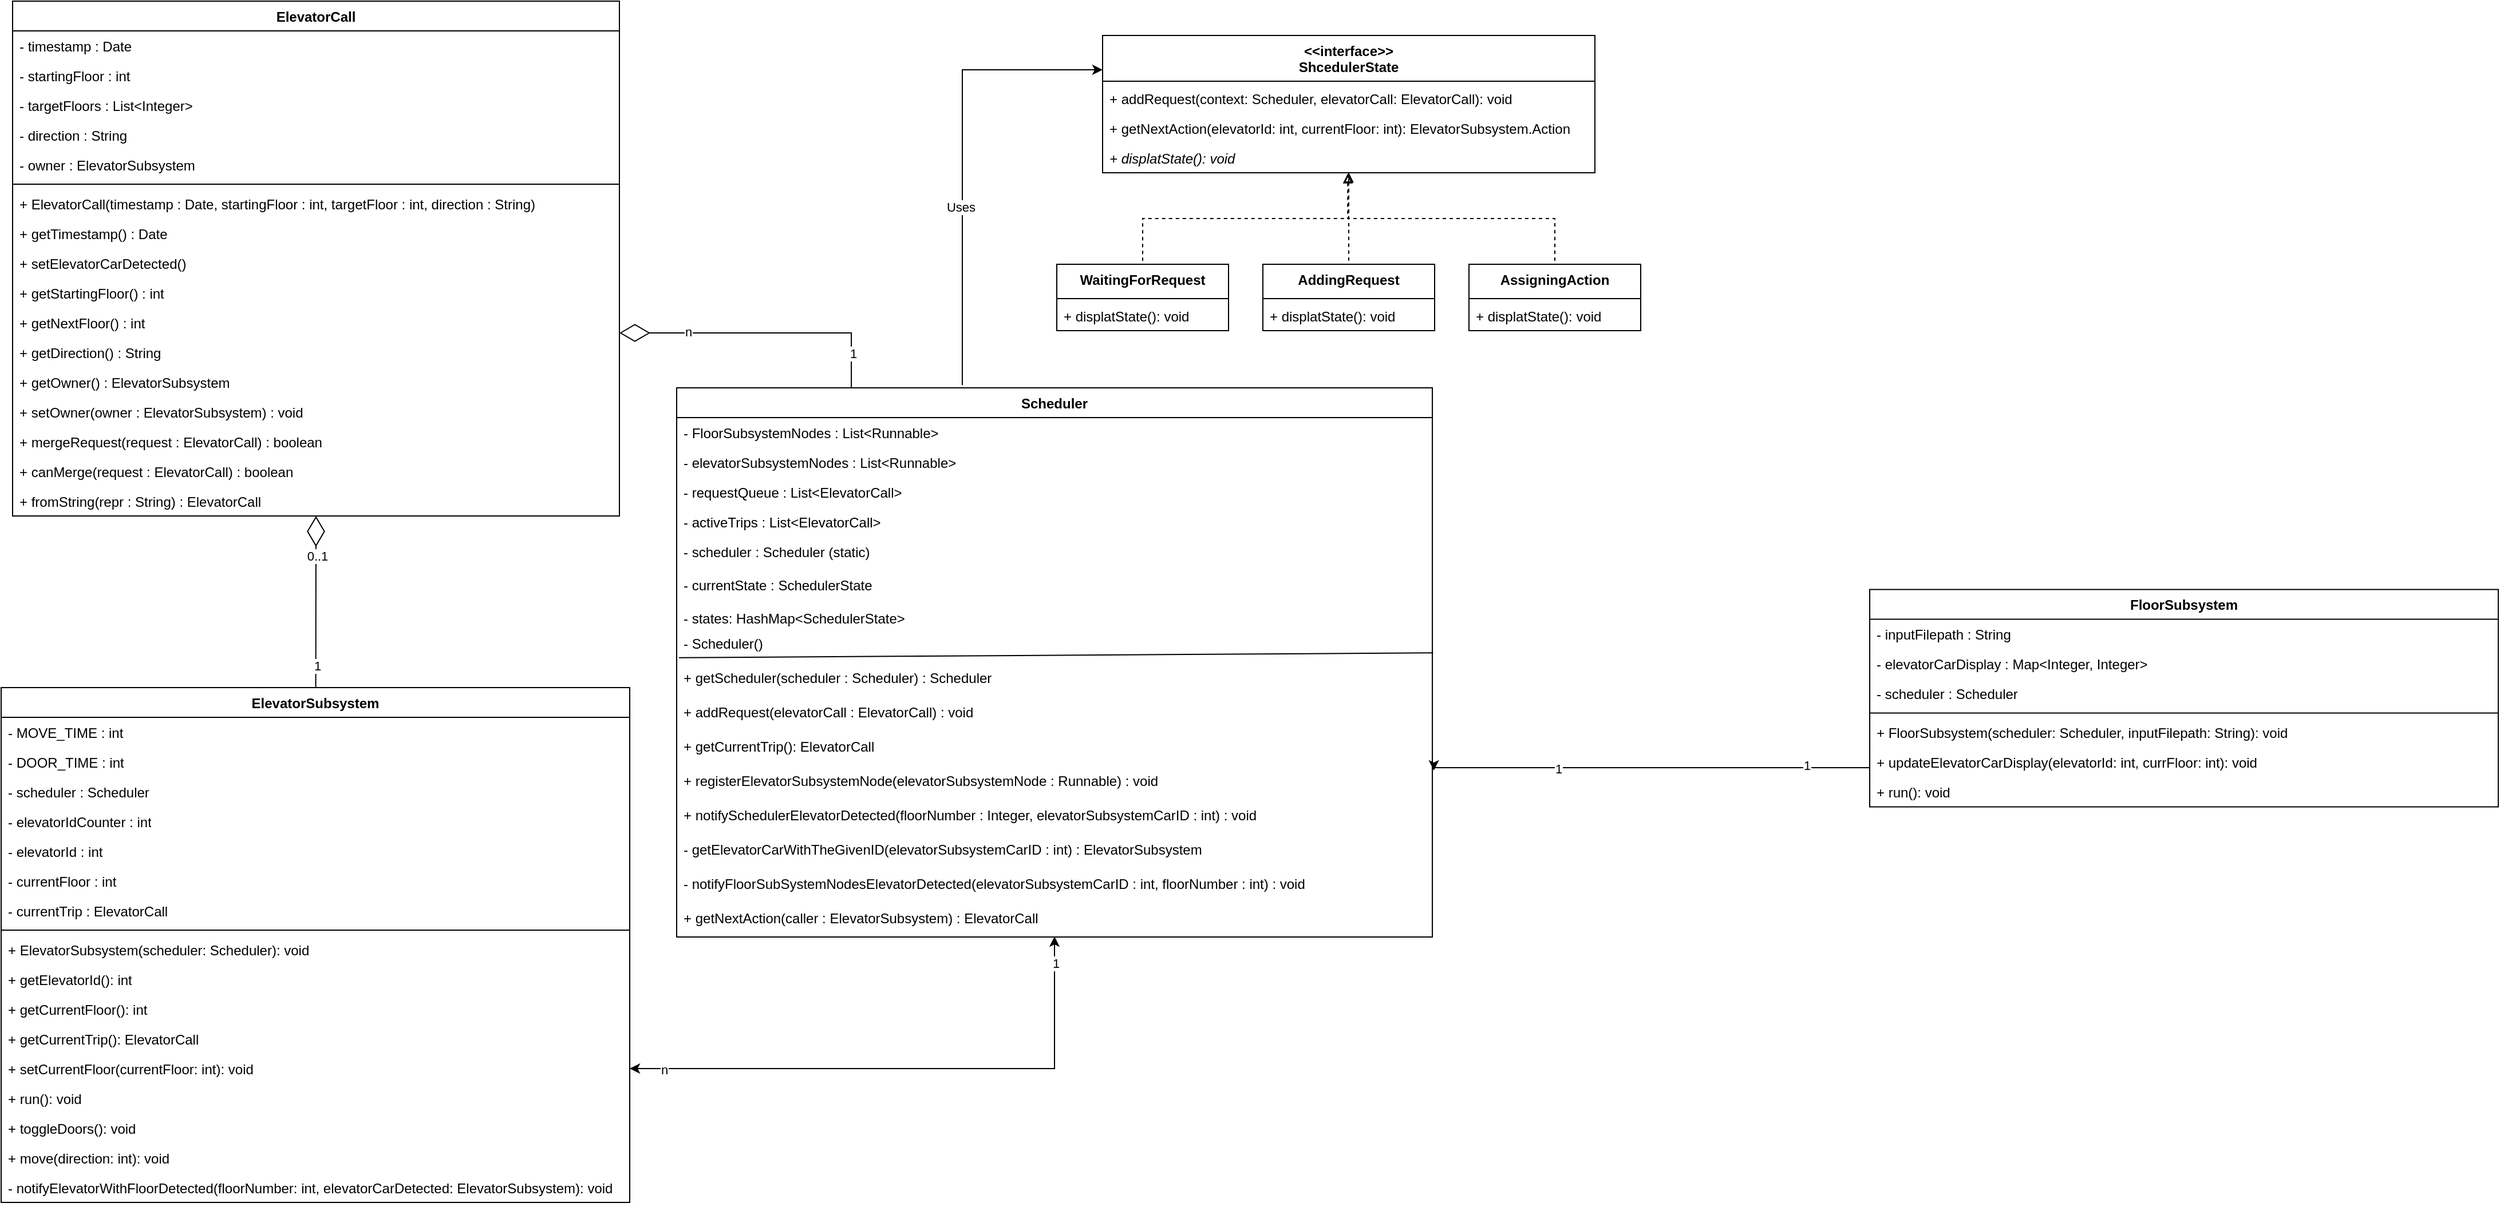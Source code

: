 <mxfile version="22.1.16" type="device">
  <diagram name="Page-1" id="f0FCy_oflD6IK6BXw7R2">
    <mxGraphModel dx="3718" dy="1672" grid="1" gridSize="10" guides="1" tooltips="1" connect="1" arrows="1" fold="1" page="1" pageScale="1" pageWidth="850" pageHeight="1100" math="0" shadow="0">
      <root>
        <mxCell id="0" />
        <mxCell id="1" parent="0" />
        <mxCell id="RPXABTPHDYD-xbvYE4U6-18" value="ElevatorCall" style="swimlane;fontStyle=1;align=center;verticalAlign=top;childLayout=stackLayout;horizontal=1;startSize=26;horizontalStack=0;resizeParent=1;resizeParentMax=0;resizeLast=0;collapsible=1;marginBottom=0;whiteSpace=wrap;html=1;" parent="1" vertex="1">
          <mxGeometry x="-690" y="20" width="530" height="450" as="geometry" />
        </mxCell>
        <mxCell id="RPXABTPHDYD-xbvYE4U6-19" value="-&amp;nbsp;timestamp : Date" style="text;strokeColor=none;fillColor=none;align=left;verticalAlign=top;spacingLeft=4;spacingRight=4;overflow=hidden;rotatable=0;points=[[0,0.5],[1,0.5]];portConstraint=eastwest;whiteSpace=wrap;html=1;" parent="RPXABTPHDYD-xbvYE4U6-18" vertex="1">
          <mxGeometry y="26" width="530" height="26" as="geometry" />
        </mxCell>
        <mxCell id="RPXABTPHDYD-xbvYE4U6-20" value="-&amp;nbsp;startingFloor : int" style="text;strokeColor=none;fillColor=none;align=left;verticalAlign=top;spacingLeft=4;spacingRight=4;overflow=hidden;rotatable=0;points=[[0,0.5],[1,0.5]];portConstraint=eastwest;whiteSpace=wrap;html=1;" parent="RPXABTPHDYD-xbvYE4U6-18" vertex="1">
          <mxGeometry y="52" width="530" height="26" as="geometry" />
        </mxCell>
        <mxCell id="RPXABTPHDYD-xbvYE4U6-21" value="-&amp;nbsp;targetFloors : List&amp;lt;Integer&amp;gt;" style="text;strokeColor=none;fillColor=none;align=left;verticalAlign=top;spacingLeft=4;spacingRight=4;overflow=hidden;rotatable=0;points=[[0,0.5],[1,0.5]];portConstraint=eastwest;whiteSpace=wrap;html=1;" parent="RPXABTPHDYD-xbvYE4U6-18" vertex="1">
          <mxGeometry y="78" width="530" height="26" as="geometry" />
        </mxCell>
        <mxCell id="RPXABTPHDYD-xbvYE4U6-22" value="-&amp;nbsp;direction : String" style="text;strokeColor=none;fillColor=none;align=left;verticalAlign=top;spacingLeft=4;spacingRight=4;overflow=hidden;rotatable=0;points=[[0,0.5],[1,0.5]];portConstraint=eastwest;whiteSpace=wrap;html=1;" parent="RPXABTPHDYD-xbvYE4U6-18" vertex="1">
          <mxGeometry y="104" width="530" height="26" as="geometry" />
        </mxCell>
        <mxCell id="RPXABTPHDYD-xbvYE4U6-27" value="-&amp;nbsp;owner : ElevatorSubsystem" style="text;strokeColor=none;fillColor=none;align=left;verticalAlign=top;spacingLeft=4;spacingRight=4;overflow=hidden;rotatable=0;points=[[0,0.5],[1,0.5]];portConstraint=eastwest;whiteSpace=wrap;html=1;" parent="RPXABTPHDYD-xbvYE4U6-18" vertex="1">
          <mxGeometry y="130" width="530" height="26" as="geometry" />
        </mxCell>
        <mxCell id="RPXABTPHDYD-xbvYE4U6-23" value="" style="line;strokeWidth=1;fillColor=none;align=left;verticalAlign=middle;spacingTop=-1;spacingLeft=3;spacingRight=3;rotatable=0;labelPosition=right;points=[];portConstraint=eastwest;strokeColor=inherit;" parent="RPXABTPHDYD-xbvYE4U6-18" vertex="1">
          <mxGeometry y="156" width="530" height="8" as="geometry" />
        </mxCell>
        <mxCell id="RPXABTPHDYD-xbvYE4U6-24" value="+&amp;nbsp;ElevatorCall(timestamp : Date, startingFloor : int, targetFloor : int, direction : String)" style="text;strokeColor=none;fillColor=none;align=left;verticalAlign=top;spacingLeft=4;spacingRight=4;overflow=hidden;rotatable=0;points=[[0,0.5],[1,0.5]];portConstraint=eastwest;whiteSpace=wrap;html=1;" parent="RPXABTPHDYD-xbvYE4U6-18" vertex="1">
          <mxGeometry y="164" width="530" height="26" as="geometry" />
        </mxCell>
        <mxCell id="RPXABTPHDYD-xbvYE4U6-25" value="+&amp;nbsp;getTimestamp() : Date" style="text;strokeColor=none;fillColor=none;align=left;verticalAlign=top;spacingLeft=4;spacingRight=4;overflow=hidden;rotatable=0;points=[[0,0.5],[1,0.5]];portConstraint=eastwest;whiteSpace=wrap;html=1;" parent="RPXABTPHDYD-xbvYE4U6-18" vertex="1">
          <mxGeometry y="190" width="530" height="26" as="geometry" />
        </mxCell>
        <mxCell id="RPXABTPHDYD-xbvYE4U6-28" value="+&amp;nbsp;setElevatorCarDetected()" style="text;strokeColor=none;fillColor=none;align=left;verticalAlign=top;spacingLeft=4;spacingRight=4;overflow=hidden;rotatable=0;points=[[0,0.5],[1,0.5]];portConstraint=eastwest;whiteSpace=wrap;html=1;" parent="RPXABTPHDYD-xbvYE4U6-18" vertex="1">
          <mxGeometry y="216" width="530" height="26" as="geometry" />
        </mxCell>
        <mxCell id="RPXABTPHDYD-xbvYE4U6-26" value="+&amp;nbsp;getStartingFloor() : int" style="text;strokeColor=none;fillColor=none;align=left;verticalAlign=top;spacingLeft=4;spacingRight=4;overflow=hidden;rotatable=0;points=[[0,0.5],[1,0.5]];portConstraint=eastwest;whiteSpace=wrap;html=1;" parent="RPXABTPHDYD-xbvYE4U6-18" vertex="1">
          <mxGeometry y="242" width="530" height="26" as="geometry" />
        </mxCell>
        <mxCell id="RPXABTPHDYD-xbvYE4U6-42" value="+&amp;nbsp;getNextFloor() : int" style="text;strokeColor=none;fillColor=none;align=left;verticalAlign=top;spacingLeft=4;spacingRight=4;overflow=hidden;rotatable=0;points=[[0,0.5],[1,0.5]];portConstraint=eastwest;whiteSpace=wrap;html=1;" parent="RPXABTPHDYD-xbvYE4U6-18" vertex="1">
          <mxGeometry y="268" width="530" height="26" as="geometry" />
        </mxCell>
        <mxCell id="RPXABTPHDYD-xbvYE4U6-43" value="+&amp;nbsp;getDirection() : String" style="text;strokeColor=none;fillColor=none;align=left;verticalAlign=top;spacingLeft=4;spacingRight=4;overflow=hidden;rotatable=0;points=[[0,0.5],[1,0.5]];portConstraint=eastwest;whiteSpace=wrap;html=1;" parent="RPXABTPHDYD-xbvYE4U6-18" vertex="1">
          <mxGeometry y="294" width="530" height="26" as="geometry" />
        </mxCell>
        <mxCell id="RPXABTPHDYD-xbvYE4U6-44" value="+&amp;nbsp;getOwner() : ElevatorSubsystem" style="text;strokeColor=none;fillColor=none;align=left;verticalAlign=top;spacingLeft=4;spacingRight=4;overflow=hidden;rotatable=0;points=[[0,0.5],[1,0.5]];portConstraint=eastwest;whiteSpace=wrap;html=1;" parent="RPXABTPHDYD-xbvYE4U6-18" vertex="1">
          <mxGeometry y="320" width="530" height="26" as="geometry" />
        </mxCell>
        <mxCell id="RPXABTPHDYD-xbvYE4U6-45" value="+&amp;nbsp;setOwner(owner : ElevatorSubsystem) : void" style="text;strokeColor=none;fillColor=none;align=left;verticalAlign=top;spacingLeft=4;spacingRight=4;overflow=hidden;rotatable=0;points=[[0,0.5],[1,0.5]];portConstraint=eastwest;whiteSpace=wrap;html=1;" parent="RPXABTPHDYD-xbvYE4U6-18" vertex="1">
          <mxGeometry y="346" width="530" height="26" as="geometry" />
        </mxCell>
        <mxCell id="RPXABTPHDYD-xbvYE4U6-46" value="+&amp;nbsp;mergeRequest(request : ElevatorCall) : boolean" style="text;strokeColor=none;fillColor=none;align=left;verticalAlign=top;spacingLeft=4;spacingRight=4;overflow=hidden;rotatable=0;points=[[0,0.5],[1,0.5]];portConstraint=eastwest;whiteSpace=wrap;html=1;" parent="RPXABTPHDYD-xbvYE4U6-18" vertex="1">
          <mxGeometry y="372" width="530" height="26" as="geometry" />
        </mxCell>
        <mxCell id="RPXABTPHDYD-xbvYE4U6-47" value="+&amp;nbsp;canMerge(request : ElevatorCall) : boolean" style="text;strokeColor=none;fillColor=none;align=left;verticalAlign=top;spacingLeft=4;spacingRight=4;overflow=hidden;rotatable=0;points=[[0,0.5],[1,0.5]];portConstraint=eastwest;whiteSpace=wrap;html=1;" parent="RPXABTPHDYD-xbvYE4U6-18" vertex="1">
          <mxGeometry y="398" width="530" height="26" as="geometry" />
        </mxCell>
        <mxCell id="RPXABTPHDYD-xbvYE4U6-29" value="+&amp;nbsp;fromString(repr : String) : ElevatorCall" style="text;strokeColor=none;fillColor=none;align=left;verticalAlign=top;spacingLeft=4;spacingRight=4;overflow=hidden;rotatable=0;points=[[0,0.5],[1,0.5]];portConstraint=eastwest;whiteSpace=wrap;html=1;" parent="RPXABTPHDYD-xbvYE4U6-18" vertex="1">
          <mxGeometry y="424" width="530" height="26" as="geometry" />
        </mxCell>
        <mxCell id="RPXABTPHDYD-xbvYE4U6-74" value="FloorSubsystem" style="swimlane;fontStyle=1;align=center;verticalAlign=top;childLayout=stackLayout;horizontal=1;startSize=26;horizontalStack=0;resizeParent=1;resizeParentMax=0;resizeLast=0;collapsible=1;marginBottom=0;whiteSpace=wrap;html=1;" parent="1" vertex="1">
          <mxGeometry x="932" y="534.23" width="549" height="190" as="geometry" />
        </mxCell>
        <mxCell id="RPXABTPHDYD-xbvYE4U6-75" value="- inputFilepath : String" style="text;strokeColor=none;fillColor=none;align=left;verticalAlign=top;spacingLeft=4;spacingRight=4;overflow=hidden;rotatable=0;points=[[0,0.5],[1,0.5]];portConstraint=eastwest;whiteSpace=wrap;html=1;" parent="RPXABTPHDYD-xbvYE4U6-74" vertex="1">
          <mxGeometry y="26" width="549" height="26" as="geometry" />
        </mxCell>
        <mxCell id="RPXABTPHDYD-xbvYE4U6-76" value="- elevatorCarDisplay : Map&amp;lt;Integer, Integer&amp;gt;&lt;br&gt;" style="text;strokeColor=none;fillColor=none;align=left;verticalAlign=top;spacingLeft=4;spacingRight=4;overflow=hidden;rotatable=0;points=[[0,0.5],[1,0.5]];portConstraint=eastwest;whiteSpace=wrap;html=1;" parent="RPXABTPHDYD-xbvYE4U6-74" vertex="1">
          <mxGeometry y="52" width="549" height="26" as="geometry" />
        </mxCell>
        <mxCell id="RPXABTPHDYD-xbvYE4U6-77" value="-&amp;nbsp;scheduler : Scheduler" style="text;strokeColor=none;fillColor=none;align=left;verticalAlign=top;spacingLeft=4;spacingRight=4;overflow=hidden;rotatable=0;points=[[0,0.5],[1,0.5]];portConstraint=eastwest;whiteSpace=wrap;html=1;" parent="RPXABTPHDYD-xbvYE4U6-74" vertex="1">
          <mxGeometry y="78" width="549" height="26" as="geometry" />
        </mxCell>
        <mxCell id="RPXABTPHDYD-xbvYE4U6-82" value="" style="line;strokeWidth=1;fillColor=none;align=left;verticalAlign=middle;spacingTop=-1;spacingLeft=3;spacingRight=3;rotatable=0;labelPosition=right;points=[];portConstraint=eastwest;strokeColor=inherit;" parent="RPXABTPHDYD-xbvYE4U6-74" vertex="1">
          <mxGeometry y="104" width="549" height="8" as="geometry" />
        </mxCell>
        <mxCell id="RPXABTPHDYD-xbvYE4U6-83" value="&lt;div&gt;+ FloorSubsystem(scheduler: Scheduler, inputFilepath: String): void&lt;/div&gt;&lt;div&gt;&lt;br&gt;&lt;/div&gt;" style="text;strokeColor=none;fillColor=none;align=left;verticalAlign=top;spacingLeft=4;spacingRight=4;overflow=hidden;rotatable=0;points=[[0,0.5],[1,0.5]];portConstraint=eastwest;whiteSpace=wrap;html=1;" parent="RPXABTPHDYD-xbvYE4U6-74" vertex="1">
          <mxGeometry y="112" width="549" height="26" as="geometry" />
        </mxCell>
        <mxCell id="RPXABTPHDYD-xbvYE4U6-84" value="+ updateElevatorCarDisplay(elevatorId: int, currFloor: int): void" style="text;strokeColor=none;fillColor=none;align=left;verticalAlign=top;spacingLeft=4;spacingRight=4;overflow=hidden;rotatable=0;points=[[0,0.5],[1,0.5]];portConstraint=eastwest;whiteSpace=wrap;html=1;" parent="RPXABTPHDYD-xbvYE4U6-74" vertex="1">
          <mxGeometry y="138" width="549" height="26" as="geometry" />
        </mxCell>
        <mxCell id="RPXABTPHDYD-xbvYE4U6-88" value="+ run(): void" style="text;strokeColor=none;fillColor=none;align=left;verticalAlign=top;spacingLeft=4;spacingRight=4;overflow=hidden;rotatable=0;points=[[0,0.5],[1,0.5]];portConstraint=eastwest;whiteSpace=wrap;html=1;" parent="RPXABTPHDYD-xbvYE4U6-74" vertex="1">
          <mxGeometry y="164" width="549" height="26" as="geometry" />
        </mxCell>
        <mxCell id="RPXABTPHDYD-xbvYE4U6-132" value="" style="endArrow=classic;startArrow=classic;html=1;rounded=0;exitX=1;exitY=0.5;exitDx=0;exitDy=0;edgeStyle=elbowEdgeStyle;entryX=0.499;entryY=1.055;entryDx=0;entryDy=0;entryPerimeter=0;" parent="1" target="pljS_0pMEZ1_xS8Ss-Gu-40" edge="1">
          <mxGeometry width="50" height="50" relative="1" as="geometry">
            <mxPoint x="-151" y="953" as="sourcePoint" />
            <mxPoint x="220.0" y="758.0" as="targetPoint" />
            <Array as="points">
              <mxPoint x="220" y="830" />
            </Array>
          </mxGeometry>
        </mxCell>
        <mxCell id="RPXABTPHDYD-xbvYE4U6-133" value="1" style="edgeLabel;html=1;align=center;verticalAlign=middle;resizable=0;points=[];" parent="RPXABTPHDYD-xbvYE4U6-132" vertex="1" connectable="0">
          <mxGeometry x="0.903" y="-1" relative="1" as="geometry">
            <mxPoint as="offset" />
          </mxGeometry>
        </mxCell>
        <mxCell id="RPXABTPHDYD-xbvYE4U6-134" value="n" style="edgeLabel;html=1;align=center;verticalAlign=middle;resizable=0;points=[];" parent="RPXABTPHDYD-xbvYE4U6-132" vertex="1" connectable="0">
          <mxGeometry x="-0.879" y="-2" relative="1" as="geometry">
            <mxPoint y="-1" as="offset" />
          </mxGeometry>
        </mxCell>
        <mxCell id="RPXABTPHDYD-xbvYE4U6-135" value="" style="endArrow=diamondThin;endFill=0;endSize=24;html=1;rounded=0;" parent="1" target="RPXABTPHDYD-xbvYE4U6-29" edge="1">
          <mxGeometry width="160" relative="1" as="geometry">
            <mxPoint x="-425.21" y="620" as="sourcePoint" />
            <mxPoint x="280" y="610" as="targetPoint" />
          </mxGeometry>
        </mxCell>
        <mxCell id="RPXABTPHDYD-xbvYE4U6-136" value="1" style="edgeLabel;html=1;align=center;verticalAlign=middle;resizable=0;points=[];" parent="RPXABTPHDYD-xbvYE4U6-135" vertex="1" connectable="0">
          <mxGeometry x="-0.745" y="-1" relative="1" as="geometry">
            <mxPoint as="offset" />
          </mxGeometry>
        </mxCell>
        <mxCell id="RPXABTPHDYD-xbvYE4U6-137" value="0..1" style="edgeLabel;html=1;align=center;verticalAlign=middle;resizable=0;points=[];" parent="RPXABTPHDYD-xbvYE4U6-135" vertex="1" connectable="0">
          <mxGeometry x="0.53" y="-1" relative="1" as="geometry">
            <mxPoint as="offset" />
          </mxGeometry>
        </mxCell>
        <mxCell id="RPXABTPHDYD-xbvYE4U6-138" value="" style="endArrow=classic;html=1;rounded=0;exitX=0;exitY=0.5;exitDx=0;exitDy=0;entryX=1.002;entryY=0.173;entryDx=0;entryDy=0;edgeStyle=elbowEdgeStyle;elbow=vertical;entryPerimeter=0;" parent="1" source="RPXABTPHDYD-xbvYE4U6-84" target="pljS_0pMEZ1_xS8Ss-Gu-36" edge="1">
          <mxGeometry width="50" height="50" relative="1" as="geometry">
            <mxPoint x="211" y="251" as="sourcePoint" />
            <mxPoint x="353.42" y="760.756" as="targetPoint" />
            <Array as="points">
              <mxPoint x="740" y="690" />
            </Array>
          </mxGeometry>
        </mxCell>
        <mxCell id="RPXABTPHDYD-xbvYE4U6-139" value="1" style="edgeLabel;html=1;align=center;verticalAlign=middle;resizable=0;points=[];" parent="RPXABTPHDYD-xbvYE4U6-138" vertex="1" connectable="0">
          <mxGeometry x="-0.688" y="-2" relative="1" as="geometry">
            <mxPoint as="offset" />
          </mxGeometry>
        </mxCell>
        <mxCell id="RPXABTPHDYD-xbvYE4U6-140" value="1" style="edgeLabel;html=1;align=center;verticalAlign=middle;resizable=0;points=[];" parent="RPXABTPHDYD-xbvYE4U6-138" vertex="1" connectable="0">
          <mxGeometry x="0.427" y="1" relative="1" as="geometry">
            <mxPoint as="offset" />
          </mxGeometry>
        </mxCell>
        <mxCell id="RPXABTPHDYD-xbvYE4U6-147" value="" style="endArrow=diamondThin;endFill=0;endSize=24;html=1;rounded=0;exitX=0.216;exitY=0;exitDx=0;exitDy=0;exitPerimeter=0;edgeStyle=elbowEdgeStyle;elbow=vertical;" parent="1" edge="1">
          <mxGeometry width="160" relative="1" as="geometry">
            <mxPoint x="42.56" y="360.0" as="sourcePoint" />
            <mxPoint x="-160" y="310" as="targetPoint" />
            <Array as="points">
              <mxPoint x="-70" y="310" />
            </Array>
          </mxGeometry>
        </mxCell>
        <mxCell id="RPXABTPHDYD-xbvYE4U6-148" value="1" style="edgeLabel;html=1;align=center;verticalAlign=middle;resizable=0;points=[];" parent="RPXABTPHDYD-xbvYE4U6-147" vertex="1" connectable="0">
          <mxGeometry x="-0.745" y="-1" relative="1" as="geometry">
            <mxPoint as="offset" />
          </mxGeometry>
        </mxCell>
        <mxCell id="RPXABTPHDYD-xbvYE4U6-149" value="n" style="edgeLabel;html=1;align=center;verticalAlign=middle;resizable=0;points=[];" parent="RPXABTPHDYD-xbvYE4U6-147" vertex="1" connectable="0">
          <mxGeometry x="0.53" y="-1" relative="1" as="geometry">
            <mxPoint as="offset" />
          </mxGeometry>
        </mxCell>
        <mxCell id="pljS_0pMEZ1_xS8Ss-Gu-21" style="edgeStyle=orthogonalEdgeStyle;rounded=0;orthogonalLoop=1;jettySize=auto;html=1;entryX=0.5;entryY=0;entryDx=0;entryDy=0;dashed=1;startArrow=block;startFill=0;endArrow=none;endFill=0;" edge="1" parent="1" source="pljS_0pMEZ1_xS8Ss-Gu-1" target="pljS_0pMEZ1_xS8Ss-Gu-9">
          <mxGeometry relative="1" as="geometry" />
        </mxCell>
        <mxCell id="pljS_0pMEZ1_xS8Ss-Gu-1" value="&amp;lt;&amp;lt;interface&amp;gt;&amp;gt;&lt;br&gt;ShcedulerState&lt;br&gt;&lt;br&gt;" style="swimlane;fontStyle=1;align=center;verticalAlign=top;childLayout=stackLayout;horizontal=1;startSize=40;horizontalStack=0;resizeParent=1;resizeParentMax=0;resizeLast=0;collapsible=1;marginBottom=0;whiteSpace=wrap;html=1;" vertex="1" parent="1">
          <mxGeometry x="262" y="50" width="430" height="120" as="geometry" />
        </mxCell>
        <mxCell id="pljS_0pMEZ1_xS8Ss-Gu-2" value="- inputFilepath : String" style="text;strokeColor=none;fillColor=none;align=left;verticalAlign=top;spacingLeft=4;spacingRight=4;overflow=hidden;rotatable=0;points=[[0,0.5],[1,0.5]];portConstraint=eastwest;whiteSpace=wrap;html=1;" vertex="1" parent="pljS_0pMEZ1_xS8Ss-Gu-1">
          <mxGeometry y="40" width="430" height="2" as="geometry" />
        </mxCell>
        <mxCell id="pljS_0pMEZ1_xS8Ss-Gu-6" value="&lt;div&gt;+ addRequest(context: Scheduler, elevatorCall: ElevatorCall): void&lt;/div&gt;&lt;div&gt;&lt;br&gt;&lt;/div&gt;" style="text;strokeColor=none;fillColor=none;align=left;verticalAlign=top;spacingLeft=4;spacingRight=4;overflow=hidden;rotatable=0;points=[[0,0.5],[1,0.5]];portConstraint=eastwest;whiteSpace=wrap;html=1;" vertex="1" parent="pljS_0pMEZ1_xS8Ss-Gu-1">
          <mxGeometry y="42" width="430" height="26" as="geometry" />
        </mxCell>
        <mxCell id="pljS_0pMEZ1_xS8Ss-Gu-7" value="+ getNextAction(elevatorId: int, currentFloor: int):&amp;nbsp;ElevatorSubsystem.Action" style="text;strokeColor=none;fillColor=none;align=left;verticalAlign=top;spacingLeft=4;spacingRight=4;overflow=hidden;rotatable=0;points=[[0,0.5],[1,0.5]];portConstraint=eastwest;whiteSpace=wrap;html=1;" vertex="1" parent="pljS_0pMEZ1_xS8Ss-Gu-1">
          <mxGeometry y="68" width="430" height="26" as="geometry" />
        </mxCell>
        <mxCell id="pljS_0pMEZ1_xS8Ss-Gu-8" value="&lt;i&gt;+ displatState(): void&lt;/i&gt;" style="text;strokeColor=none;fillColor=none;align=left;verticalAlign=top;spacingLeft=4;spacingRight=4;overflow=hidden;rotatable=0;points=[[0,0.5],[1,0.5]];portConstraint=eastwest;whiteSpace=wrap;html=1;" vertex="1" parent="pljS_0pMEZ1_xS8Ss-Gu-1">
          <mxGeometry y="94" width="430" height="26" as="geometry" />
        </mxCell>
        <mxCell id="pljS_0pMEZ1_xS8Ss-Gu-9" value="WaitingForRequest" style="swimlane;fontStyle=1;align=center;verticalAlign=top;childLayout=stackLayout;horizontal=1;startSize=30;horizontalStack=0;resizeParent=1;resizeParentMax=0;resizeLast=0;collapsible=1;marginBottom=0;whiteSpace=wrap;html=1;" vertex="1" parent="1">
          <mxGeometry x="222" y="250" width="150" height="58" as="geometry" />
        </mxCell>
        <mxCell id="pljS_0pMEZ1_xS8Ss-Gu-10" value="- inputFilepath : String" style="text;strokeColor=none;fillColor=none;align=left;verticalAlign=top;spacingLeft=4;spacingRight=4;overflow=hidden;rotatable=0;points=[[0,0.5],[1,0.5]];portConstraint=eastwest;whiteSpace=wrap;html=1;" vertex="1" parent="pljS_0pMEZ1_xS8Ss-Gu-9">
          <mxGeometry y="30" width="150" height="2" as="geometry" />
        </mxCell>
        <mxCell id="pljS_0pMEZ1_xS8Ss-Gu-13" value="+ displatState(): void" style="text;strokeColor=none;fillColor=none;align=left;verticalAlign=top;spacingLeft=4;spacingRight=4;overflow=hidden;rotatable=0;points=[[0,0.5],[1,0.5]];portConstraint=eastwest;whiteSpace=wrap;html=1;" vertex="1" parent="pljS_0pMEZ1_xS8Ss-Gu-9">
          <mxGeometry y="32" width="150" height="26" as="geometry" />
        </mxCell>
        <mxCell id="pljS_0pMEZ1_xS8Ss-Gu-14" value="AddingRequest" style="swimlane;fontStyle=1;align=center;verticalAlign=top;childLayout=stackLayout;horizontal=1;startSize=30;horizontalStack=0;resizeParent=1;resizeParentMax=0;resizeLast=0;collapsible=1;marginBottom=0;whiteSpace=wrap;html=1;" vertex="1" parent="1">
          <mxGeometry x="402" y="250" width="150" height="58" as="geometry" />
        </mxCell>
        <mxCell id="pljS_0pMEZ1_xS8Ss-Gu-15" value="- inputFilepath : String" style="text;strokeColor=none;fillColor=none;align=left;verticalAlign=top;spacingLeft=4;spacingRight=4;overflow=hidden;rotatable=0;points=[[0,0.5],[1,0.5]];portConstraint=eastwest;whiteSpace=wrap;html=1;" vertex="1" parent="pljS_0pMEZ1_xS8Ss-Gu-14">
          <mxGeometry y="30" width="150" height="2" as="geometry" />
        </mxCell>
        <mxCell id="pljS_0pMEZ1_xS8Ss-Gu-16" value="+ displatState(): void" style="text;strokeColor=none;fillColor=none;align=left;verticalAlign=top;spacingLeft=4;spacingRight=4;overflow=hidden;rotatable=0;points=[[0,0.5],[1,0.5]];portConstraint=eastwest;whiteSpace=wrap;html=1;" vertex="1" parent="pljS_0pMEZ1_xS8Ss-Gu-14">
          <mxGeometry y="32" width="150" height="26" as="geometry" />
        </mxCell>
        <mxCell id="pljS_0pMEZ1_xS8Ss-Gu-17" value="AssigningAction" style="swimlane;fontStyle=1;align=center;verticalAlign=top;childLayout=stackLayout;horizontal=1;startSize=30;horizontalStack=0;resizeParent=1;resizeParentMax=0;resizeLast=0;collapsible=1;marginBottom=0;whiteSpace=wrap;html=1;" vertex="1" parent="1">
          <mxGeometry x="582" y="250" width="150" height="58" as="geometry" />
        </mxCell>
        <mxCell id="pljS_0pMEZ1_xS8Ss-Gu-18" value="- inputFilepath : String" style="text;strokeColor=none;fillColor=none;align=left;verticalAlign=top;spacingLeft=4;spacingRight=4;overflow=hidden;rotatable=0;points=[[0,0.5],[1,0.5]];portConstraint=eastwest;whiteSpace=wrap;html=1;" vertex="1" parent="pljS_0pMEZ1_xS8Ss-Gu-17">
          <mxGeometry y="30" width="150" height="2" as="geometry" />
        </mxCell>
        <mxCell id="pljS_0pMEZ1_xS8Ss-Gu-19" value="+ displatState(): void" style="text;strokeColor=none;fillColor=none;align=left;verticalAlign=top;spacingLeft=4;spacingRight=4;overflow=hidden;rotatable=0;points=[[0,0.5],[1,0.5]];portConstraint=eastwest;whiteSpace=wrap;html=1;" vertex="1" parent="pljS_0pMEZ1_xS8Ss-Gu-17">
          <mxGeometry y="32" width="150" height="26" as="geometry" />
        </mxCell>
        <mxCell id="pljS_0pMEZ1_xS8Ss-Gu-23" style="edgeStyle=orthogonalEdgeStyle;rounded=0;orthogonalLoop=1;jettySize=auto;html=1;entryX=0.5;entryY=0;entryDx=0;entryDy=0;dashed=1;startArrow=block;startFill=0;endArrow=none;endFill=0;exitX=0.498;exitY=1.029;exitDx=0;exitDy=0;exitPerimeter=0;" edge="1" parent="1" source="pljS_0pMEZ1_xS8Ss-Gu-8" target="pljS_0pMEZ1_xS8Ss-Gu-17">
          <mxGeometry relative="1" as="geometry">
            <mxPoint x="487" y="180" as="sourcePoint" />
            <mxPoint x="307" y="260" as="targetPoint" />
          </mxGeometry>
        </mxCell>
        <mxCell id="pljS_0pMEZ1_xS8Ss-Gu-24" style="edgeStyle=orthogonalEdgeStyle;rounded=0;orthogonalLoop=1;jettySize=auto;html=1;entryX=0.5;entryY=0;entryDx=0;entryDy=0;dashed=1;startArrow=block;startFill=0;endArrow=none;endFill=0;" edge="1" parent="1" target="pljS_0pMEZ1_xS8Ss-Gu-14">
          <mxGeometry relative="1" as="geometry">
            <mxPoint x="477" y="170" as="sourcePoint" />
            <mxPoint x="317" y="270" as="targetPoint" />
            <Array as="points">
              <mxPoint x="477" y="172" />
            </Array>
          </mxGeometry>
        </mxCell>
        <mxCell id="pljS_0pMEZ1_xS8Ss-Gu-41" style="edgeStyle=orthogonalEdgeStyle;rounded=0;orthogonalLoop=1;jettySize=auto;html=1;entryX=0;entryY=0.25;entryDx=0;entryDy=0;exitX=0.378;exitY=-0.005;exitDx=0;exitDy=0;exitPerimeter=0;" edge="1" parent="1" source="pljS_0pMEZ1_xS8Ss-Gu-25" target="pljS_0pMEZ1_xS8Ss-Gu-1">
          <mxGeometry relative="1" as="geometry">
            <Array as="points">
              <mxPoint x="139" y="80" />
            </Array>
          </mxGeometry>
        </mxCell>
        <mxCell id="pljS_0pMEZ1_xS8Ss-Gu-42" value="Uses" style="edgeLabel;html=1;align=center;verticalAlign=middle;resizable=0;points=[];" vertex="1" connectable="0" parent="pljS_0pMEZ1_xS8Ss-Gu-41">
          <mxGeometry x="0.341" y="2" relative="1" as="geometry">
            <mxPoint y="111" as="offset" />
          </mxGeometry>
        </mxCell>
        <mxCell id="pljS_0pMEZ1_xS8Ss-Gu-25" value="Scheduler" style="swimlane;fontStyle=1;align=center;verticalAlign=top;childLayout=stackLayout;horizontal=1;startSize=26;horizontalStack=0;resizeParent=1;resizeParentMax=0;resizeLast=0;collapsible=1;marginBottom=0;whiteSpace=wrap;html=1;" vertex="1" parent="1">
          <mxGeometry x="-110" y="358" width="660" height="480" as="geometry" />
        </mxCell>
        <mxCell id="pljS_0pMEZ1_xS8Ss-Gu-26" value="- FloorSubsystemNodes : List&amp;lt;Runnable&amp;gt;&lt;br&gt;" style="text;strokeColor=none;fillColor=none;align=left;verticalAlign=top;spacingLeft=4;spacingRight=4;overflow=hidden;rotatable=0;points=[[0,0.5],[1,0.5]];portConstraint=eastwest;whiteSpace=wrap;html=1;" vertex="1" parent="pljS_0pMEZ1_xS8Ss-Gu-25">
          <mxGeometry y="26" width="660" height="26" as="geometry" />
        </mxCell>
        <mxCell id="pljS_0pMEZ1_xS8Ss-Gu-27" value="&lt;div&gt;- elevatorSubsystemNodes : List&amp;lt;Runnable&amp;gt;&lt;/div&gt;&lt;div&gt;&lt;br&gt;&lt;/div&gt;" style="text;strokeColor=none;fillColor=none;align=left;verticalAlign=top;spacingLeft=4;spacingRight=4;overflow=hidden;rotatable=0;points=[[0,0.5],[1,0.5]];portConstraint=eastwest;whiteSpace=wrap;html=1;" vertex="1" parent="pljS_0pMEZ1_xS8Ss-Gu-25">
          <mxGeometry y="52" width="660" height="26" as="geometry" />
        </mxCell>
        <mxCell id="pljS_0pMEZ1_xS8Ss-Gu-28" value="- requestQueue : List&amp;lt;ElevatorCall&amp;gt;" style="text;strokeColor=none;fillColor=none;align=left;verticalAlign=top;spacingLeft=4;spacingRight=4;overflow=hidden;rotatable=0;points=[[0,0.5],[1,0.5]];portConstraint=eastwest;whiteSpace=wrap;html=1;" vertex="1" parent="pljS_0pMEZ1_xS8Ss-Gu-25">
          <mxGeometry y="78" width="660" height="26" as="geometry" />
        </mxCell>
        <mxCell id="pljS_0pMEZ1_xS8Ss-Gu-29" value="- activeTrips : List&amp;lt;ElevatorCall&amp;gt;" style="text;strokeColor=none;fillColor=none;align=left;verticalAlign=top;spacingLeft=4;spacingRight=4;overflow=hidden;rotatable=0;points=[[0,0.5],[1,0.5]];portConstraint=eastwest;whiteSpace=wrap;html=1;" vertex="1" parent="pljS_0pMEZ1_xS8Ss-Gu-25">
          <mxGeometry y="104" width="660" height="26" as="geometry" />
        </mxCell>
        <mxCell id="pljS_0pMEZ1_xS8Ss-Gu-30" value="- scheduler : Scheduler (static)&lt;br&gt;&lt;br&gt;- currentState : SchedulerState&lt;br&gt;&lt;br&gt;- states: HashMap&amp;lt;SchedulerState&amp;gt;&lt;br&gt;" style="text;strokeColor=none;fillColor=none;align=left;verticalAlign=top;spacingLeft=4;spacingRight=4;overflow=hidden;rotatable=0;points=[[0,0.5],[1,0.5]];portConstraint=eastwest;whiteSpace=wrap;html=1;" vertex="1" parent="pljS_0pMEZ1_xS8Ss-Gu-25">
          <mxGeometry y="130" width="660" height="350" as="geometry" />
        </mxCell>
        <mxCell id="pljS_0pMEZ1_xS8Ss-Gu-40" value="&lt;div&gt;&lt;div&gt;+ getNextAction(caller : ElevatorSubsystem) : ElevatorCall&lt;/div&gt;&lt;/div&gt;&lt;div&gt;&lt;br&gt;&lt;/div&gt;" style="text;strokeColor=none;fillColor=none;align=left;verticalAlign=top;spacingLeft=4;spacingRight=4;overflow=hidden;rotatable=0;points=[[0,0.5],[1,0.5]];portConstraint=eastwest;whiteSpace=wrap;html=1;" vertex="1" parent="1">
          <mxGeometry x="-110" y="808" width="660" height="28" as="geometry" />
        </mxCell>
        <mxCell id="pljS_0pMEZ1_xS8Ss-Gu-39" value="&lt;div&gt;&lt;div&gt;- notifyFloorSubSystemNodesElevatorDetected(elevatorSubsystemCarID : int, floorNumber : int) : void&lt;/div&gt;&lt;/div&gt;&lt;div&gt;&lt;br&gt;&lt;/div&gt;" style="text;strokeColor=none;fillColor=none;align=left;verticalAlign=top;spacingLeft=4;spacingRight=4;overflow=hidden;rotatable=0;points=[[0,0.5],[1,0.5]];portConstraint=eastwest;whiteSpace=wrap;html=1;fontStyle=0" vertex="1" parent="1">
          <mxGeometry x="-110" y="778" width="660" height="26" as="geometry" />
        </mxCell>
        <mxCell id="pljS_0pMEZ1_xS8Ss-Gu-38" value="&lt;div&gt;- getElevatorCarWithTheGivenID(elevatorSubsystemCarID : int) : ElevatorSubsystem&lt;/div&gt;&lt;div&gt;&lt;br&gt;&lt;/div&gt;" style="text;strokeColor=none;fillColor=none;align=left;verticalAlign=top;spacingLeft=4;spacingRight=4;overflow=hidden;rotatable=0;points=[[0,0.5],[1,0.5]];portConstraint=eastwest;whiteSpace=wrap;html=1;" vertex="1" parent="1">
          <mxGeometry x="-110" y="748" width="660" height="26" as="geometry" />
        </mxCell>
        <mxCell id="pljS_0pMEZ1_xS8Ss-Gu-37" value="&lt;div&gt;+ notifySchedulerElevatorDetected(floorNumber : Integer, elevatorSubsystemCarID : int) : void&lt;/div&gt;&lt;div&gt;&lt;br&gt;&lt;/div&gt;" style="text;strokeColor=none;fillColor=none;align=left;verticalAlign=top;spacingLeft=4;spacingRight=4;overflow=hidden;rotatable=0;points=[[0,0.5],[1,0.5]];portConstraint=eastwest;whiteSpace=wrap;html=1;" vertex="1" parent="1">
          <mxGeometry x="-110" y="718" width="660" height="26" as="geometry" />
        </mxCell>
        <mxCell id="pljS_0pMEZ1_xS8Ss-Gu-36" value="&lt;div&gt;&lt;div&gt;+ registerElevatorSubsystemNode(elevatorSubsystemNode : Runnable) : void&lt;/div&gt;&lt;/div&gt;&lt;div&gt;&lt;br&gt;&lt;/div&gt;" style="text;strokeColor=none;fillColor=none;align=left;verticalAlign=top;spacingLeft=4;spacingRight=4;overflow=hidden;rotatable=0;points=[[0,0.5],[1,0.5]];portConstraint=eastwest;whiteSpace=wrap;html=1;" vertex="1" parent="1">
          <mxGeometry x="-110" y="688" width="660" height="26" as="geometry" />
        </mxCell>
        <mxCell id="pljS_0pMEZ1_xS8Ss-Gu-35" value="&lt;div&gt;+ getCurrentTrip(): ElevatorCall&lt;/div&gt;&lt;div&gt;&lt;br&gt;&lt;/div&gt;" style="text;strokeColor=none;fillColor=none;align=left;verticalAlign=top;spacingLeft=4;spacingRight=4;overflow=hidden;rotatable=0;points=[[0,0.5],[1,0.5]];portConstraint=eastwest;whiteSpace=wrap;html=1;" vertex="1" parent="1">
          <mxGeometry x="-110" y="658" width="660" height="26" as="geometry" />
        </mxCell>
        <mxCell id="pljS_0pMEZ1_xS8Ss-Gu-34" value="&lt;div&gt;&lt;div&gt;+ addRequest(elevatorCall : ElevatorCall) : void&lt;/div&gt;&lt;/div&gt;&lt;div&gt;&lt;br&gt;&lt;/div&gt;" style="text;strokeColor=none;fillColor=none;align=left;verticalAlign=top;spacingLeft=4;spacingRight=4;overflow=hidden;rotatable=0;points=[[0,0.5],[1,0.5]];portConstraint=eastwest;whiteSpace=wrap;html=1;" vertex="1" parent="1">
          <mxGeometry x="-110" y="628" width="660" height="26" as="geometry" />
        </mxCell>
        <mxCell id="pljS_0pMEZ1_xS8Ss-Gu-33" value="&lt;div&gt;+ getScheduler(scheduler : Scheduler) : Scheduler&lt;/div&gt;&lt;div&gt;&lt;br&gt;&lt;/div&gt;" style="text;strokeColor=none;fillColor=none;align=left;verticalAlign=top;spacingLeft=4;spacingRight=4;overflow=hidden;rotatable=0;points=[[0,0.5],[1,0.5]];portConstraint=eastwest;whiteSpace=wrap;html=1;" vertex="1" parent="1">
          <mxGeometry x="-110" y="598" width="660" height="26" as="geometry" />
        </mxCell>
        <mxCell id="pljS_0pMEZ1_xS8Ss-Gu-32" value="&lt;div&gt;- Scheduler()&lt;/div&gt;&lt;div&gt;&lt;br&gt;&lt;/div&gt;" style="text;strokeColor=none;fillColor=none;align=left;verticalAlign=top;spacingLeft=4;spacingRight=4;overflow=hidden;rotatable=0;points=[[0,0.5],[1,0.5]];portConstraint=eastwest;whiteSpace=wrap;html=1;" vertex="1" parent="1">
          <mxGeometry x="-110" y="568" width="660" height="26" as="geometry" />
        </mxCell>
        <mxCell id="pljS_0pMEZ1_xS8Ss-Gu-43" value="" style="endArrow=none;html=1;rounded=0;entryX=0.003;entryY=-0.158;entryDx=0;entryDy=0;entryPerimeter=0;exitX=1.001;exitY=0.833;exitDx=0;exitDy=0;exitPerimeter=0;" edge="1" parent="1" source="pljS_0pMEZ1_xS8Ss-Gu-32" target="pljS_0pMEZ1_xS8Ss-Gu-33">
          <mxGeometry width="50" height="50" relative="1" as="geometry">
            <mxPoint x="400" y="248" as="sourcePoint" />
            <mxPoint x="450" y="198" as="targetPoint" />
          </mxGeometry>
        </mxCell>
        <mxCell id="pljS_0pMEZ1_xS8Ss-Gu-44" value="ElevatorSubsystem" style="swimlane;fontStyle=1;align=center;verticalAlign=top;childLayout=stackLayout;horizontal=1;startSize=26;horizontalStack=0;resizeParent=1;resizeParentMax=0;resizeLast=0;collapsible=1;marginBottom=0;whiteSpace=wrap;html=1;" vertex="1" parent="1">
          <mxGeometry x="-700" y="620" width="549" height="450" as="geometry" />
        </mxCell>
        <mxCell id="pljS_0pMEZ1_xS8Ss-Gu-45" value="-&amp;nbsp;MOVE_TIME : int" style="text;strokeColor=none;fillColor=none;align=left;verticalAlign=top;spacingLeft=4;spacingRight=4;overflow=hidden;rotatable=0;points=[[0,0.5],[1,0.5]];portConstraint=eastwest;whiteSpace=wrap;html=1;" vertex="1" parent="pljS_0pMEZ1_xS8Ss-Gu-44">
          <mxGeometry y="26" width="549" height="26" as="geometry" />
        </mxCell>
        <mxCell id="pljS_0pMEZ1_xS8Ss-Gu-46" value="-&amp;nbsp;DOOR_TIME : int" style="text;strokeColor=none;fillColor=none;align=left;verticalAlign=top;spacingLeft=4;spacingRight=4;overflow=hidden;rotatable=0;points=[[0,0.5],[1,0.5]];portConstraint=eastwest;whiteSpace=wrap;html=1;" vertex="1" parent="pljS_0pMEZ1_xS8Ss-Gu-44">
          <mxGeometry y="52" width="549" height="26" as="geometry" />
        </mxCell>
        <mxCell id="pljS_0pMEZ1_xS8Ss-Gu-47" value="-&amp;nbsp;scheduler : Scheduler" style="text;strokeColor=none;fillColor=none;align=left;verticalAlign=top;spacingLeft=4;spacingRight=4;overflow=hidden;rotatable=0;points=[[0,0.5],[1,0.5]];portConstraint=eastwest;whiteSpace=wrap;html=1;" vertex="1" parent="pljS_0pMEZ1_xS8Ss-Gu-44">
          <mxGeometry y="78" width="549" height="26" as="geometry" />
        </mxCell>
        <mxCell id="pljS_0pMEZ1_xS8Ss-Gu-48" value="-&amp;nbsp;elevatorIdCounter : int" style="text;strokeColor=none;fillColor=none;align=left;verticalAlign=top;spacingLeft=4;spacingRight=4;overflow=hidden;rotatable=0;points=[[0,0.5],[1,0.5]];portConstraint=eastwest;whiteSpace=wrap;html=1;" vertex="1" parent="pljS_0pMEZ1_xS8Ss-Gu-44">
          <mxGeometry y="104" width="549" height="26" as="geometry" />
        </mxCell>
        <mxCell id="pljS_0pMEZ1_xS8Ss-Gu-49" value="-&amp;nbsp;elevatorId : int" style="text;strokeColor=none;fillColor=none;align=left;verticalAlign=top;spacingLeft=4;spacingRight=4;overflow=hidden;rotatable=0;points=[[0,0.5],[1,0.5]];portConstraint=eastwest;whiteSpace=wrap;html=1;" vertex="1" parent="pljS_0pMEZ1_xS8Ss-Gu-44">
          <mxGeometry y="130" width="549" height="26" as="geometry" />
        </mxCell>
        <mxCell id="pljS_0pMEZ1_xS8Ss-Gu-50" value="-&amp;nbsp;currentFloor&amp;nbsp;: int" style="text;strokeColor=none;fillColor=none;align=left;verticalAlign=top;spacingLeft=4;spacingRight=4;overflow=hidden;rotatable=0;points=[[0,0.5],[1,0.5]];portConstraint=eastwest;whiteSpace=wrap;html=1;" vertex="1" parent="pljS_0pMEZ1_xS8Ss-Gu-44">
          <mxGeometry y="156" width="549" height="26" as="geometry" />
        </mxCell>
        <mxCell id="pljS_0pMEZ1_xS8Ss-Gu-51" value="-&amp;nbsp;currentTrip&amp;nbsp;: ElevatorCall" style="text;strokeColor=none;fillColor=none;align=left;verticalAlign=top;spacingLeft=4;spacingRight=4;overflow=hidden;rotatable=0;points=[[0,0.5],[1,0.5]];portConstraint=eastwest;whiteSpace=wrap;html=1;" vertex="1" parent="pljS_0pMEZ1_xS8Ss-Gu-44">
          <mxGeometry y="182" width="549" height="26" as="geometry" />
        </mxCell>
        <mxCell id="pljS_0pMEZ1_xS8Ss-Gu-52" value="" style="line;strokeWidth=1;fillColor=none;align=left;verticalAlign=middle;spacingTop=-1;spacingLeft=3;spacingRight=3;rotatable=0;labelPosition=right;points=[];portConstraint=eastwest;strokeColor=inherit;" vertex="1" parent="pljS_0pMEZ1_xS8Ss-Gu-44">
          <mxGeometry y="208" width="549" height="8" as="geometry" />
        </mxCell>
        <mxCell id="pljS_0pMEZ1_xS8Ss-Gu-53" value="+ ElevatorSubsystem(scheduler: Scheduler): void" style="text;strokeColor=none;fillColor=none;align=left;verticalAlign=top;spacingLeft=4;spacingRight=4;overflow=hidden;rotatable=0;points=[[0,0.5],[1,0.5]];portConstraint=eastwest;whiteSpace=wrap;html=1;" vertex="1" parent="pljS_0pMEZ1_xS8Ss-Gu-44">
          <mxGeometry y="216" width="549" height="26" as="geometry" />
        </mxCell>
        <mxCell id="pljS_0pMEZ1_xS8Ss-Gu-54" value="+ getElevatorId(): int" style="text;strokeColor=none;fillColor=none;align=left;verticalAlign=top;spacingLeft=4;spacingRight=4;overflow=hidden;rotatable=0;points=[[0,0.5],[1,0.5]];portConstraint=eastwest;whiteSpace=wrap;html=1;" vertex="1" parent="pljS_0pMEZ1_xS8Ss-Gu-44">
          <mxGeometry y="242" width="549" height="26" as="geometry" />
        </mxCell>
        <mxCell id="pljS_0pMEZ1_xS8Ss-Gu-55" value="&lt;div&gt;+ getCurrentFloor(): int&lt;/div&gt;&lt;div&gt;&lt;br&gt;&lt;/div&gt;" style="text;strokeColor=none;fillColor=none;align=left;verticalAlign=top;spacingLeft=4;spacingRight=4;overflow=hidden;rotatable=0;points=[[0,0.5],[1,0.5]];portConstraint=eastwest;whiteSpace=wrap;html=1;" vertex="1" parent="pljS_0pMEZ1_xS8Ss-Gu-44">
          <mxGeometry y="268" width="549" height="26" as="geometry" />
        </mxCell>
        <mxCell id="pljS_0pMEZ1_xS8Ss-Gu-56" value="&lt;div&gt;+ getCurrentTrip(): ElevatorCall&lt;/div&gt;&lt;div&gt;&lt;br&gt;&lt;/div&gt;" style="text;strokeColor=none;fillColor=none;align=left;verticalAlign=top;spacingLeft=4;spacingRight=4;overflow=hidden;rotatable=0;points=[[0,0.5],[1,0.5]];portConstraint=eastwest;whiteSpace=wrap;html=1;" vertex="1" parent="pljS_0pMEZ1_xS8Ss-Gu-44">
          <mxGeometry y="294" width="549" height="26" as="geometry" />
        </mxCell>
        <mxCell id="pljS_0pMEZ1_xS8Ss-Gu-57" value="&lt;div&gt;+ setCurrentFloor(currentFloor: int): void&lt;/div&gt;&lt;div&gt;&lt;br&gt;&lt;/div&gt;" style="text;strokeColor=none;fillColor=none;align=left;verticalAlign=top;spacingLeft=4;spacingRight=4;overflow=hidden;rotatable=0;points=[[0,0.5],[1,0.5]];portConstraint=eastwest;whiteSpace=wrap;html=1;" vertex="1" parent="pljS_0pMEZ1_xS8Ss-Gu-44">
          <mxGeometry y="320" width="549" height="26" as="geometry" />
        </mxCell>
        <mxCell id="pljS_0pMEZ1_xS8Ss-Gu-58" value="+ run(): void" style="text;strokeColor=none;fillColor=none;align=left;verticalAlign=top;spacingLeft=4;spacingRight=4;overflow=hidden;rotatable=0;points=[[0,0.5],[1,0.5]];portConstraint=eastwest;whiteSpace=wrap;html=1;" vertex="1" parent="pljS_0pMEZ1_xS8Ss-Gu-44">
          <mxGeometry y="346" width="549" height="26" as="geometry" />
        </mxCell>
        <mxCell id="pljS_0pMEZ1_xS8Ss-Gu-59" value="+ toggleDoors(): void" style="text;strokeColor=none;fillColor=none;align=left;verticalAlign=top;spacingLeft=4;spacingRight=4;overflow=hidden;rotatable=0;points=[[0,0.5],[1,0.5]];portConstraint=eastwest;whiteSpace=wrap;html=1;" vertex="1" parent="pljS_0pMEZ1_xS8Ss-Gu-44">
          <mxGeometry y="372" width="549" height="26" as="geometry" />
        </mxCell>
        <mxCell id="pljS_0pMEZ1_xS8Ss-Gu-60" value="&lt;div&gt;+ move(direction: int): void&lt;/div&gt;&lt;div&gt;&lt;br&gt;&lt;/div&gt;" style="text;strokeColor=none;fillColor=none;align=left;verticalAlign=top;spacingLeft=4;spacingRight=4;overflow=hidden;rotatable=0;points=[[0,0.5],[1,0.5]];portConstraint=eastwest;whiteSpace=wrap;html=1;" vertex="1" parent="pljS_0pMEZ1_xS8Ss-Gu-44">
          <mxGeometry y="398" width="549" height="26" as="geometry" />
        </mxCell>
        <mxCell id="pljS_0pMEZ1_xS8Ss-Gu-61" value="&lt;div&gt;- notifyElevatorWithFloorDetected(floorNumber: int, elevatorCarDetected: ElevatorSubsystem): void&lt;/div&gt;&lt;div&gt;&lt;br&gt;&lt;/div&gt;" style="text;strokeColor=none;fillColor=none;align=left;verticalAlign=top;spacingLeft=4;spacingRight=4;overflow=hidden;rotatable=0;points=[[0,0.5],[1,0.5]];portConstraint=eastwest;whiteSpace=wrap;html=1;" vertex="1" parent="pljS_0pMEZ1_xS8Ss-Gu-44">
          <mxGeometry y="424" width="549" height="26" as="geometry" />
        </mxCell>
      </root>
    </mxGraphModel>
  </diagram>
</mxfile>

